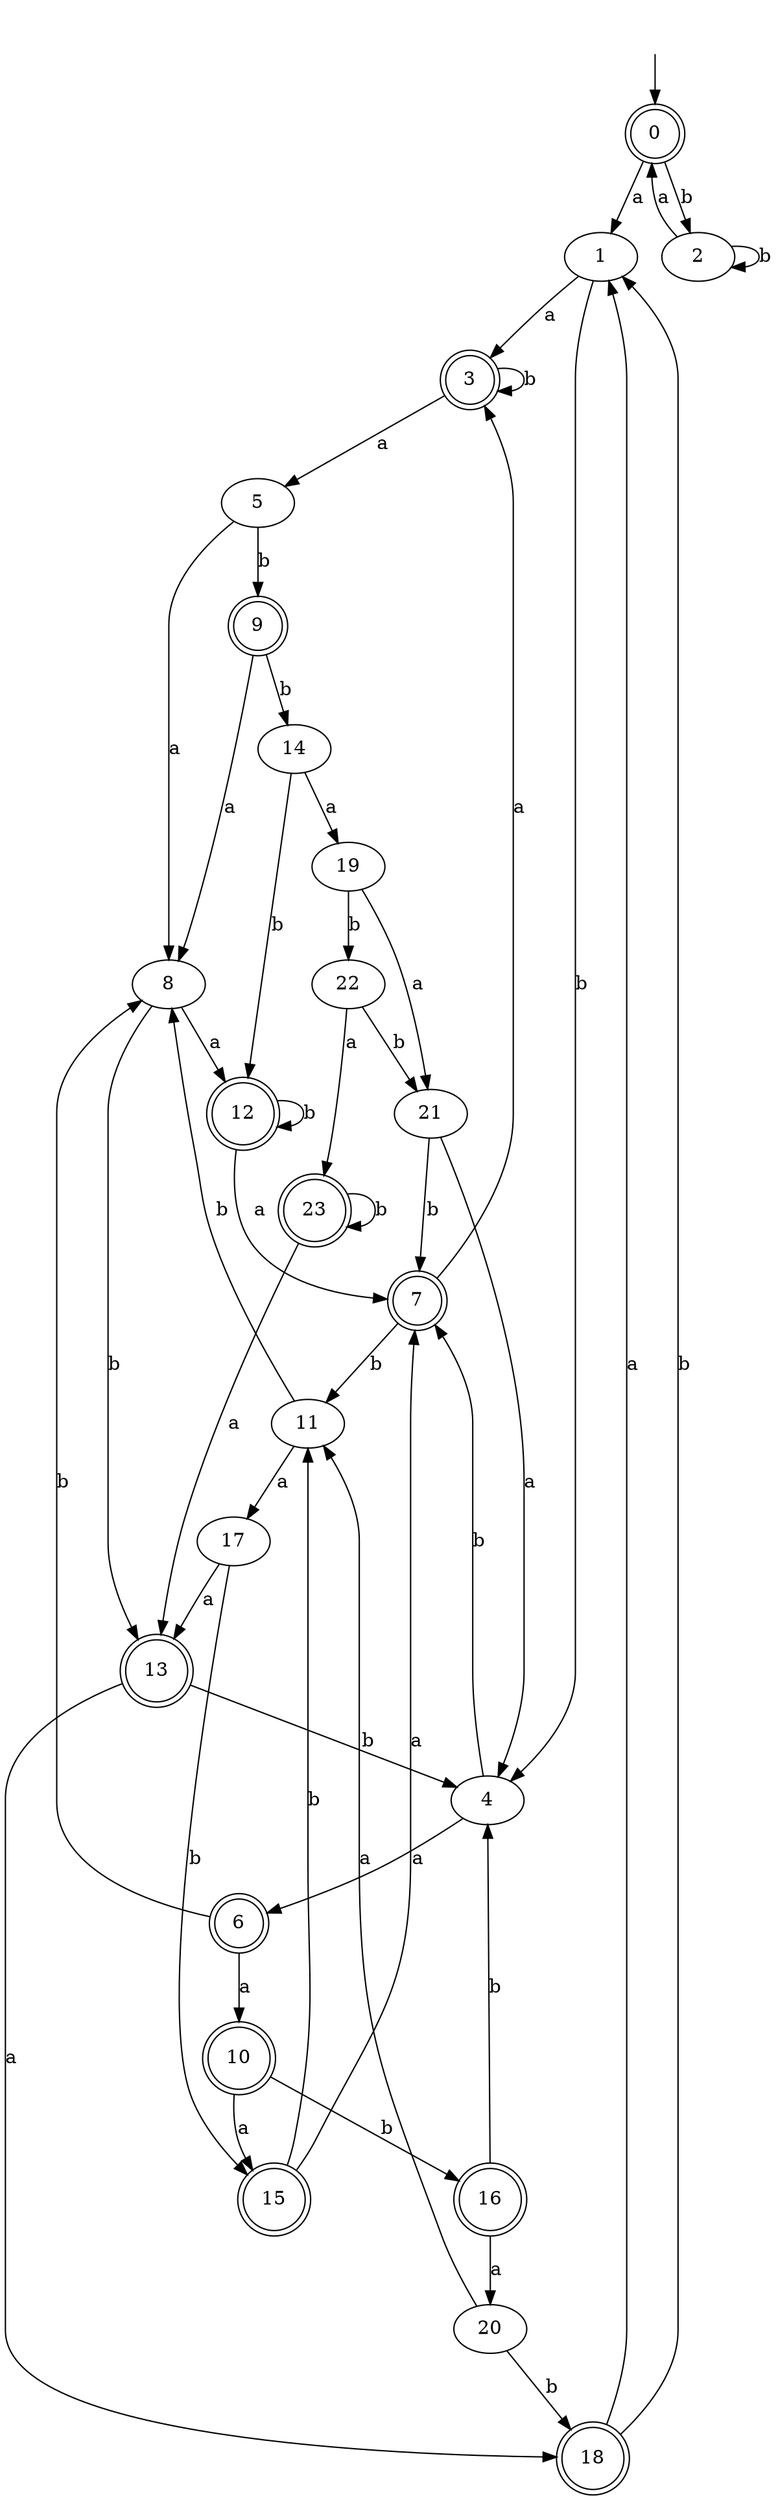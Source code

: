 digraph RandomDFA {
  __start0 [label="", shape=none];
  __start0 -> 0 [label=""];
  0 [shape=circle] [shape=doublecircle]
  0 -> 1 [label="a"]
  0 -> 2 [label="b"]
  1
  1 -> 3 [label="a"]
  1 -> 4 [label="b"]
  2
  2 -> 0 [label="a"]
  2 -> 2 [label="b"]
  3 [shape=doublecircle]
  3 -> 5 [label="a"]
  3 -> 3 [label="b"]
  4
  4 -> 6 [label="a"]
  4 -> 7 [label="b"]
  5
  5 -> 8 [label="a"]
  5 -> 9 [label="b"]
  6 [shape=doublecircle]
  6 -> 10 [label="a"]
  6 -> 8 [label="b"]
  7 [shape=doublecircle]
  7 -> 3 [label="a"]
  7 -> 11 [label="b"]
  8
  8 -> 12 [label="a"]
  8 -> 13 [label="b"]
  9 [shape=doublecircle]
  9 -> 8 [label="a"]
  9 -> 14 [label="b"]
  10 [shape=doublecircle]
  10 -> 15 [label="a"]
  10 -> 16 [label="b"]
  11
  11 -> 17 [label="a"]
  11 -> 8 [label="b"]
  12 [shape=doublecircle]
  12 -> 7 [label="a"]
  12 -> 12 [label="b"]
  13 [shape=doublecircle]
  13 -> 18 [label="a"]
  13 -> 4 [label="b"]
  14
  14 -> 19 [label="a"]
  14 -> 12 [label="b"]
  15 [shape=doublecircle]
  15 -> 7 [label="a"]
  15 -> 11 [label="b"]
  16 [shape=doublecircle]
  16 -> 20 [label="a"]
  16 -> 4 [label="b"]
  17
  17 -> 13 [label="a"]
  17 -> 15 [label="b"]
  18 [shape=doublecircle]
  18 -> 1 [label="a"]
  18 -> 1 [label="b"]
  19
  19 -> 21 [label="a"]
  19 -> 22 [label="b"]
  20
  20 -> 11 [label="a"]
  20 -> 18 [label="b"]
  21
  21 -> 4 [label="a"]
  21 -> 7 [label="b"]
  22
  22 -> 23 [label="a"]
  22 -> 21 [label="b"]
  23 [shape=doublecircle]
  23 -> 13 [label="a"]
  23 -> 23 [label="b"]
}
